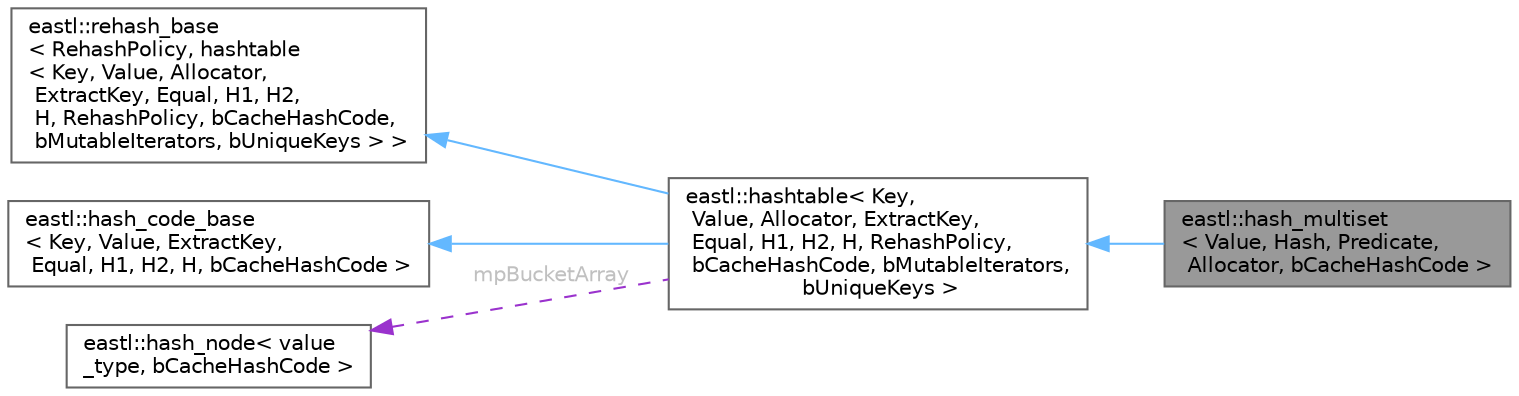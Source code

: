 digraph "eastl::hash_multiset&lt; Value, Hash, Predicate, Allocator, bCacheHashCode &gt;"
{
 // LATEX_PDF_SIZE
  bgcolor="transparent";
  edge [fontname=Helvetica,fontsize=10,labelfontname=Helvetica,labelfontsize=10];
  node [fontname=Helvetica,fontsize=10,shape=box,height=0.2,width=0.4];
  rankdir="LR";
  Node1 [id="Node000001",label="eastl::hash_multiset\l\< Value, Hash, Predicate,\l Allocator, bCacheHashCode \>",height=0.2,width=0.4,color="gray40", fillcolor="grey60", style="filled", fontcolor="black",tooltip=" "];
  Node2 -> Node1 [id="edge5_Node000001_Node000002",dir="back",color="steelblue1",style="solid",tooltip=" "];
  Node2 [id="Node000002",label="eastl::hashtable\< Key,\l Value, Allocator, ExtractKey,\l Equal, H1, H2, H, RehashPolicy,\l bCacheHashCode, bMutableIterators,\l bUniqueKeys \>",height=0.2,width=0.4,color="gray40", fillcolor="white", style="filled",URL="$classeastl_1_1hashtable.html",tooltip=" "];
  Node3 -> Node2 [id="edge6_Node000002_Node000003",dir="back",color="steelblue1",style="solid",tooltip=" "];
  Node3 [id="Node000003",label="eastl::rehash_base\l\< RehashPolicy, hashtable\l\< Key, Value, Allocator,\l ExtractKey, Equal, H1, H2,\l H, RehashPolicy, bCacheHashCode,\l bMutableIterators, bUniqueKeys \> \>",height=0.2,width=0.4,color="gray40", fillcolor="white", style="filled",URL="$structeastl_1_1rehash__base.html",tooltip=" "];
  Node4 -> Node2 [id="edge7_Node000002_Node000004",dir="back",color="steelblue1",style="solid",tooltip=" "];
  Node4 [id="Node000004",label="eastl::hash_code_base\l\< Key, Value, ExtractKey,\l Equal, H1, H2, H, bCacheHashCode \>",height=0.2,width=0.4,color="gray40", fillcolor="white", style="filled",URL="$structeastl_1_1hash__code__base.html",tooltip=" "];
  Node5 -> Node2 [id="edge8_Node000002_Node000005",dir="back",color="darkorchid3",style="dashed",tooltip=" ",label=" mpBucketArray",fontcolor="grey" ];
  Node5 [id="Node000005",label="eastl::hash_node\< value\l_type, bCacheHashCode \>",height=0.2,width=0.4,color="gray40", fillcolor="white", style="filled",URL="$structeastl_1_1hash__node.html",tooltip=" "];
}
